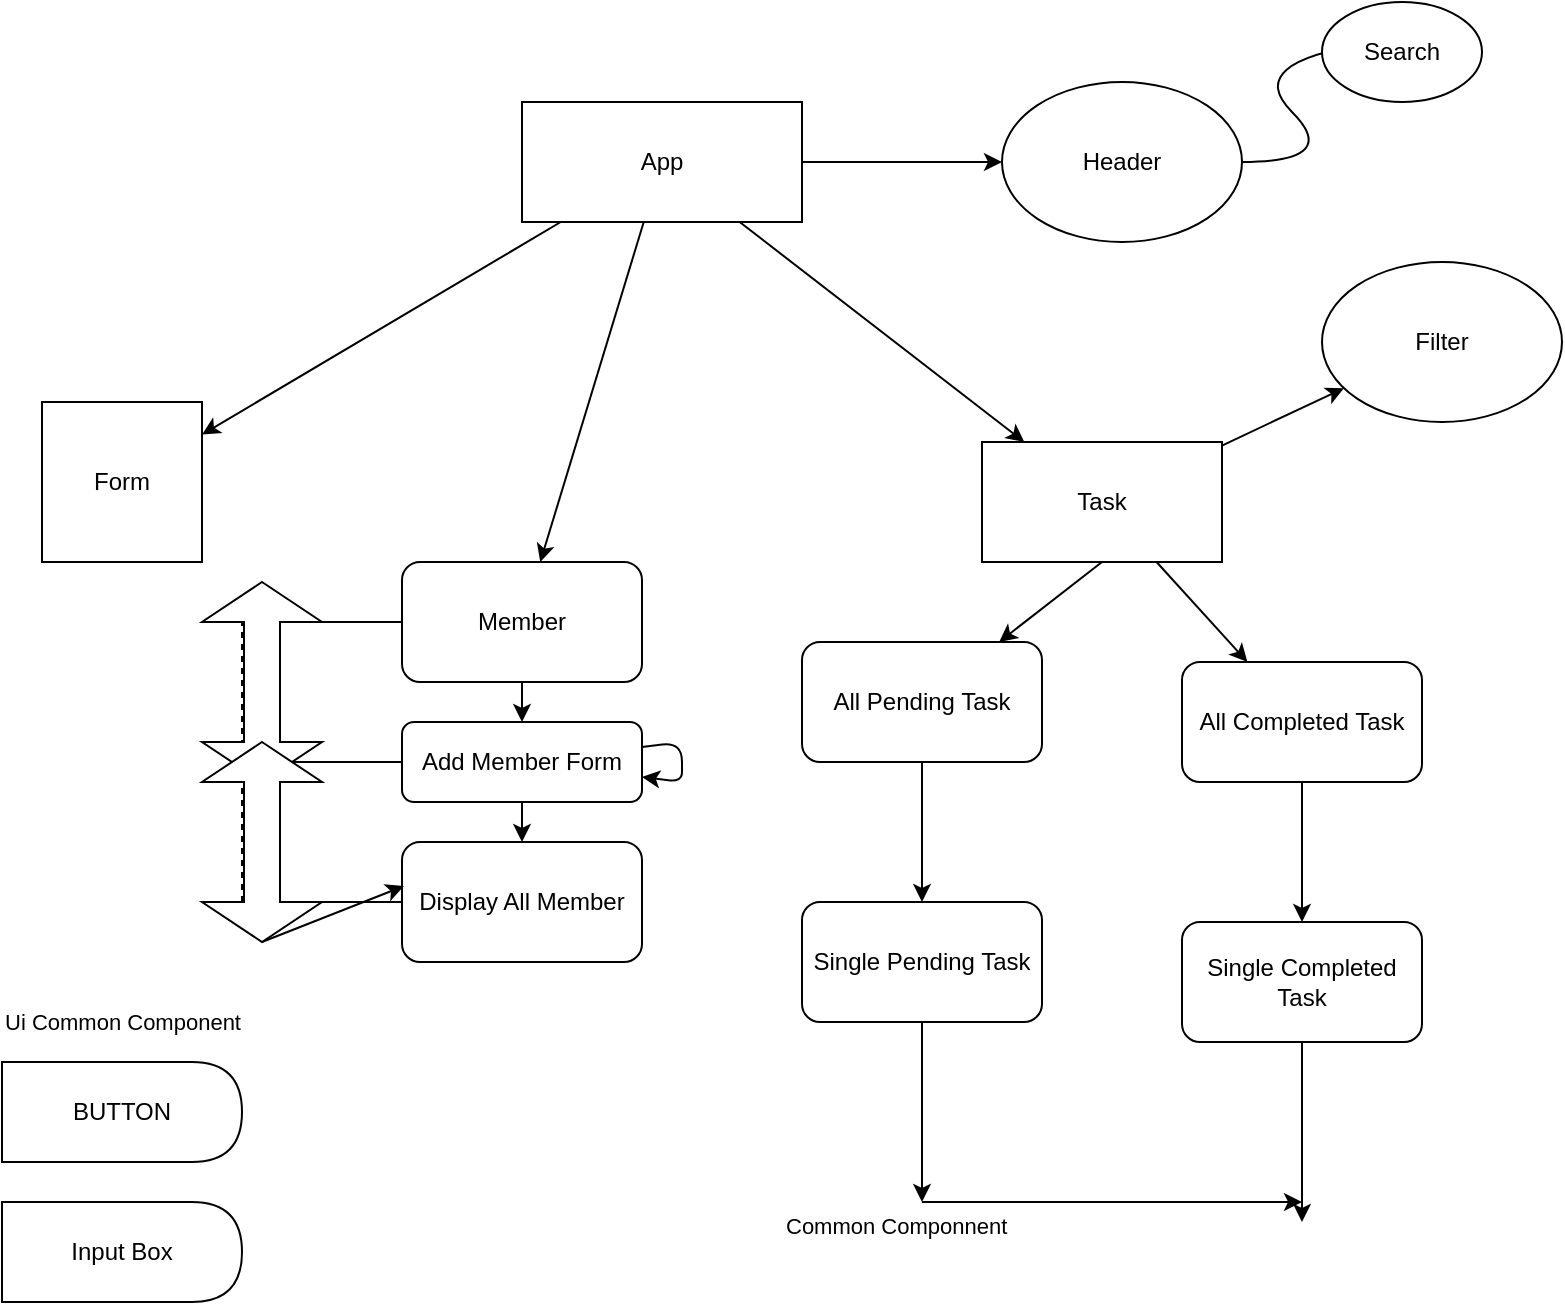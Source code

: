 <mxfile>
    <diagram id="8C8xqstEZljyRW1QRh_v" name="Page-1">
        <mxGraphModel dx="787" dy="1141" grid="1" gridSize="10" guides="1" tooltips="1" connect="1" arrows="1" fold="1" page="1" pageScale="1" pageWidth="850" pageHeight="1100" math="0" shadow="0">
            <root>
                <mxCell id="0"/>
                <mxCell id="1" parent="0"/>
                <mxCell id="3" style="edgeStyle=none;html=1;" parent="1" source="2" target="4" edge="1">
                    <mxGeometry relative="1" as="geometry">
                        <mxPoint x="540" y="90" as="targetPoint"/>
                    </mxGeometry>
                </mxCell>
                <mxCell id="7" style="edgeStyle=none;html=1;" parent="1" source="2" target="8" edge="1">
                    <mxGeometry relative="1" as="geometry">
                        <mxPoint x="110" y="240" as="targetPoint"/>
                    </mxGeometry>
                </mxCell>
                <mxCell id="9" style="edgeStyle=none;html=1;" parent="1" source="2" target="10" edge="1">
                    <mxGeometry relative="1" as="geometry">
                        <mxPoint x="310" y="310" as="targetPoint"/>
                    </mxGeometry>
                </mxCell>
                <mxCell id="29" style="edgeStyle=none;html=1;" parent="1" source="2" target="30" edge="1">
                    <mxGeometry relative="1" as="geometry">
                        <mxPoint x="600" y="250" as="targetPoint"/>
                    </mxGeometry>
                </mxCell>
                <mxCell id="2" value="App" style="rounded=0;whiteSpace=wrap;html=1;" parent="1" vertex="1">
                    <mxGeometry x="310" y="50" width="140" height="60" as="geometry"/>
                </mxCell>
                <mxCell id="4" value="Header" style="ellipse;whiteSpace=wrap;html=1;" parent="1" vertex="1">
                    <mxGeometry x="550" y="40" width="120" height="80" as="geometry"/>
                </mxCell>
                <mxCell id="5" value="" style="curved=1;endArrow=classic;html=1;" parent="1" edge="1">
                    <mxGeometry width="50" height="50" relative="1" as="geometry">
                        <mxPoint x="670" y="80" as="sourcePoint"/>
                        <mxPoint x="740" y="20" as="targetPoint"/>
                        <Array as="points">
                            <mxPoint x="720" y="80"/>
                            <mxPoint x="670" y="30"/>
                        </Array>
                    </mxGeometry>
                </mxCell>
                <mxCell id="6" value="Search" style="ellipse;whiteSpace=wrap;html=1;" parent="1" vertex="1">
                    <mxGeometry x="710" width="80" height="50" as="geometry"/>
                </mxCell>
                <mxCell id="8" value="Form" style="whiteSpace=wrap;html=1;aspect=fixed;" parent="1" vertex="1">
                    <mxGeometry x="70" y="200" width="80" height="80" as="geometry"/>
                </mxCell>
                <mxCell id="11" style="edgeStyle=none;html=1;" parent="1" source="10" target="12" edge="1">
                    <mxGeometry relative="1" as="geometry">
                        <mxPoint x="310" y="420" as="targetPoint"/>
                    </mxGeometry>
                </mxCell>
                <mxCell id="15" style="edgeStyle=none;html=1;" parent="1" source="10" edge="1">
                    <mxGeometry relative="1" as="geometry">
                        <mxPoint x="170" y="310" as="targetPoint"/>
                    </mxGeometry>
                </mxCell>
                <mxCell id="10" value="Member" style="rounded=1;whiteSpace=wrap;html=1;" parent="1" vertex="1">
                    <mxGeometry x="250" y="280" width="120" height="60" as="geometry"/>
                </mxCell>
                <mxCell id="13" style="edgeStyle=none;html=1;" parent="1" source="12" target="14" edge="1">
                    <mxGeometry relative="1" as="geometry">
                        <mxPoint x="310" y="450" as="targetPoint"/>
                    </mxGeometry>
                </mxCell>
                <mxCell id="16" style="edgeStyle=none;html=1;" parent="1" source="12" edge="1">
                    <mxGeometry relative="1" as="geometry">
                        <mxPoint x="170" y="380" as="targetPoint"/>
                    </mxGeometry>
                </mxCell>
                <mxCell id="17" style="edgeStyle=none;html=1;" parent="1" source="12" target="12" edge="1">
                    <mxGeometry relative="1" as="geometry">
                        <mxPoint x="190" y="310" as="targetPoint"/>
                    </mxGeometry>
                </mxCell>
                <mxCell id="12" value="Add Member Form" style="rounded=1;whiteSpace=wrap;html=1;" parent="1" vertex="1">
                    <mxGeometry x="250" y="360" width="120" height="40" as="geometry"/>
                </mxCell>
                <mxCell id="18" style="edgeStyle=none;html=1;" parent="1" source="14" edge="1">
                    <mxGeometry relative="1" as="geometry">
                        <mxPoint x="170" y="450" as="targetPoint"/>
                    </mxGeometry>
                </mxCell>
                <mxCell id="14" value="Display All Member" style="rounded=1;whiteSpace=wrap;html=1;" parent="1" vertex="1">
                    <mxGeometry x="250" y="420" width="120" height="60" as="geometry"/>
                </mxCell>
                <mxCell id="19" value="" style="endArrow=none;dashed=1;html=1;" parent="1" edge="1">
                    <mxGeometry width="50" height="50" relative="1" as="geometry">
                        <mxPoint x="170" y="450" as="sourcePoint"/>
                        <mxPoint x="170" y="300" as="targetPoint"/>
                        <Array as="points"/>
                    </mxGeometry>
                </mxCell>
                <mxCell id="26" value="" style="shape=doubleArrow;direction=south;whiteSpace=wrap;html=1;" parent="1" vertex="1">
                    <mxGeometry x="150" y="290" width="60" height="100" as="geometry"/>
                </mxCell>
                <mxCell id="28" style="edgeStyle=none;html=1;exitX=1;exitY=0.5;exitDx=0;exitDy=0;exitPerimeter=0;entryX=0.008;entryY=0.367;entryDx=0;entryDy=0;entryPerimeter=0;" parent="1" source="27" target="14" edge="1">
                    <mxGeometry relative="1" as="geometry"/>
                </mxCell>
                <mxCell id="27" value="" style="shape=doubleArrow;direction=south;whiteSpace=wrap;html=1;" parent="1" vertex="1">
                    <mxGeometry x="150" y="370" width="60" height="100" as="geometry"/>
                </mxCell>
                <mxCell id="31" style="edgeStyle=none;html=1;exitX=0.5;exitY=1;exitDx=0;exitDy=0;" parent="1" source="30" target="34" edge="1">
                    <mxGeometry relative="1" as="geometry">
                        <mxPoint x="510" y="350" as="targetPoint"/>
                    </mxGeometry>
                </mxCell>
                <mxCell id="32" style="edgeStyle=none;html=1;" parent="1" source="30" target="33" edge="1">
                    <mxGeometry relative="1" as="geometry">
                        <mxPoint x="700" y="360" as="targetPoint"/>
                    </mxGeometry>
                </mxCell>
                <mxCell id="39" style="edgeStyle=none;html=1;" parent="1" source="30" target="40" edge="1">
                    <mxGeometry relative="1" as="geometry">
                        <mxPoint x="770" y="170" as="targetPoint"/>
                    </mxGeometry>
                </mxCell>
                <mxCell id="30" value="Task" style="rounded=0;whiteSpace=wrap;html=1;" parent="1" vertex="1">
                    <mxGeometry x="540" y="220" width="120" height="60" as="geometry"/>
                </mxCell>
                <mxCell id="37" style="edgeStyle=none;html=1;" parent="1" source="33" target="38" edge="1">
                    <mxGeometry relative="1" as="geometry">
                        <mxPoint x="700" y="490" as="targetPoint"/>
                    </mxGeometry>
                </mxCell>
                <mxCell id="33" value="All Completed Task" style="rounded=1;whiteSpace=wrap;html=1;" parent="1" vertex="1">
                    <mxGeometry x="640" y="330" width="120" height="60" as="geometry"/>
                </mxCell>
                <mxCell id="35" style="edgeStyle=none;html=1;" parent="1" source="34" target="36" edge="1">
                    <mxGeometry relative="1" as="geometry">
                        <mxPoint x="510" y="480" as="targetPoint"/>
                    </mxGeometry>
                </mxCell>
                <mxCell id="34" value="All Pending Task" style="rounded=1;whiteSpace=wrap;html=1;" parent="1" vertex="1">
                    <mxGeometry x="450" y="320" width="120" height="60" as="geometry"/>
                </mxCell>
                <mxCell id="41" style="edgeStyle=none;html=1;" parent="1" source="36" edge="1">
                    <mxGeometry relative="1" as="geometry">
                        <mxPoint x="510" y="600" as="targetPoint"/>
                    </mxGeometry>
                </mxCell>
                <mxCell id="36" value="Single Pending Task" style="rounded=1;whiteSpace=wrap;html=1;" parent="1" vertex="1">
                    <mxGeometry x="450" y="450" width="120" height="60" as="geometry"/>
                </mxCell>
                <mxCell id="42" style="edgeStyle=none;html=1;" parent="1" source="38" edge="1">
                    <mxGeometry relative="1" as="geometry">
                        <mxPoint x="700" y="610" as="targetPoint"/>
                    </mxGeometry>
                </mxCell>
                <mxCell id="38" value="Single Completed Task" style="rounded=1;whiteSpace=wrap;html=1;" parent="1" vertex="1">
                    <mxGeometry x="640" y="460" width="120" height="60" as="geometry"/>
                </mxCell>
                <mxCell id="40" value="Filter" style="ellipse;whiteSpace=wrap;html=1;" parent="1" vertex="1">
                    <mxGeometry x="710" y="130" width="120" height="80" as="geometry"/>
                </mxCell>
                <mxCell id="43" value="" style="endArrow=classic;html=1;" parent="1" edge="1">
                    <mxGeometry relative="1" as="geometry">
                        <mxPoint x="510" y="600" as="sourcePoint"/>
                        <mxPoint x="700" y="600" as="targetPoint"/>
                        <Array as="points">
                            <mxPoint x="580" y="600"/>
                            <mxPoint x="630" y="600"/>
                        </Array>
                    </mxGeometry>
                </mxCell>
                <mxCell id="45" value="Common Componnent" style="edgeLabel;resizable=0;html=1;align=left;verticalAlign=bottom;rotation=0;" parent="43" connectable="0" vertex="1">
                    <mxGeometry x="-1" relative="1" as="geometry">
                        <mxPoint x="-70" y="20" as="offset"/>
                    </mxGeometry>
                </mxCell>
                <mxCell id="47" value="BUTTON" style="shape=delay;whiteSpace=wrap;html=1;" parent="1" vertex="1">
                    <mxGeometry x="50" y="530" width="120" height="50" as="geometry"/>
                </mxCell>
                <mxCell id="48" value="Input Box" style="shape=delay;whiteSpace=wrap;html=1;" parent="1" vertex="1">
                    <mxGeometry x="50" y="600" width="120" height="50" as="geometry"/>
                </mxCell>
                <mxCell id="57" value="" style="endArrow=classic;html=1;" parent="1" edge="1">
                    <mxGeometry relative="1" as="geometry">
                        <mxPoint x="60" y="510" as="sourcePoint"/>
                        <mxPoint x="160" y="510" as="targetPoint"/>
                    </mxGeometry>
                </mxCell>
                <mxCell id="58" value="Ui Common Component" style="edgeLabel;resizable=0;html=1;align=center;verticalAlign=middle;" parent="57" connectable="0" vertex="1">
                    <mxGeometry relative="1" as="geometry"/>
                </mxCell>
            </root>
        </mxGraphModel>
    </diagram>
</mxfile>